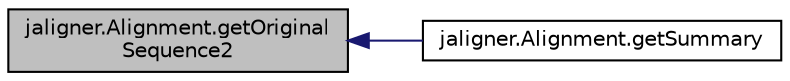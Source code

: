 digraph "jaligner.Alignment.getOriginalSequence2"
{
  edge [fontname="Helvetica",fontsize="10",labelfontname="Helvetica",labelfontsize="10"];
  node [fontname="Helvetica",fontsize="10",shape=record];
  rankdir="LR";
  Node1 [label="jaligner.Alignment.getOriginal\lSequence2",height=0.2,width=0.4,color="black", fillcolor="grey75", style="filled" fontcolor="black"];
  Node1 -> Node2 [dir="back",color="midnightblue",fontsize="10",style="solid",fontname="Helvetica"];
  Node2 [label="jaligner.Alignment.getSummary",height=0.2,width=0.4,color="black", fillcolor="white", style="filled",URL="$classjaligner_1_1_alignment.html#a3d250e0dcf2923a86b99818754e81e98"];
}
